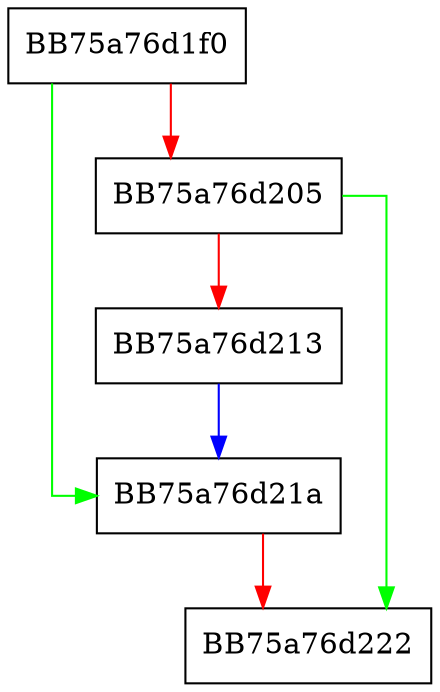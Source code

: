 digraph WrapperCoTaskMemFree {
  node [shape="box"];
  graph [splines=ortho];
  BB75a76d1f0 -> BB75a76d21a [color="green"];
  BB75a76d1f0 -> BB75a76d205 [color="red"];
  BB75a76d205 -> BB75a76d222 [color="green"];
  BB75a76d205 -> BB75a76d213 [color="red"];
  BB75a76d213 -> BB75a76d21a [color="blue"];
  BB75a76d21a -> BB75a76d222 [color="red"];
}